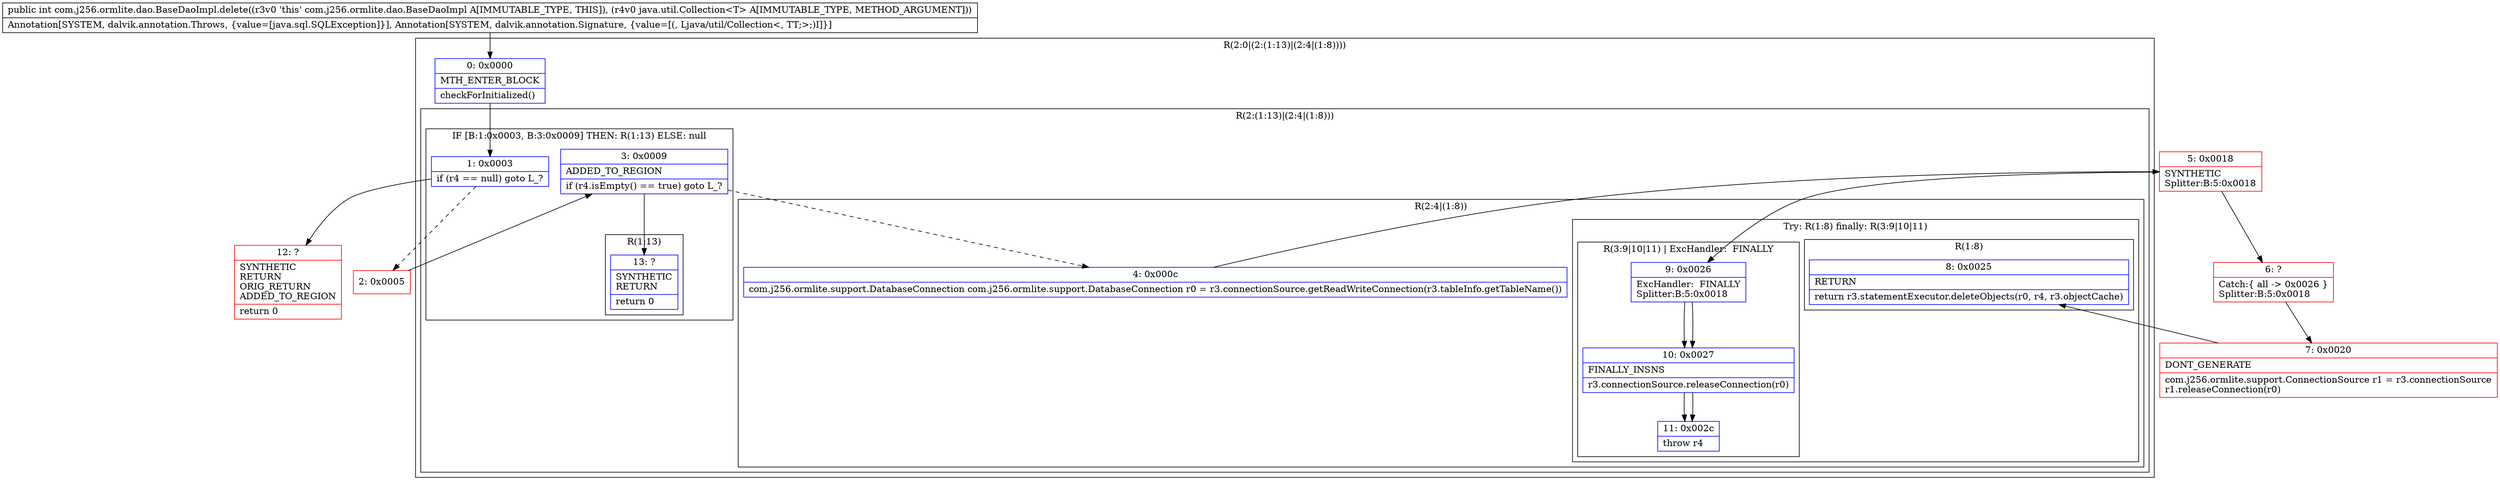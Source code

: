 digraph "CFG forcom.j256.ormlite.dao.BaseDaoImpl.delete(Ljava\/util\/Collection;)I" {
subgraph cluster_Region_1222506832 {
label = "R(2:0|(2:(1:13)|(2:4|(1:8))))";
node [shape=record,color=blue];
Node_0 [shape=record,label="{0\:\ 0x0000|MTH_ENTER_BLOCK\l|checkForInitialized()\l}"];
subgraph cluster_Region_1228179849 {
label = "R(2:(1:13)|(2:4|(1:8)))";
node [shape=record,color=blue];
subgraph cluster_IfRegion_1241183137 {
label = "IF [B:1:0x0003, B:3:0x0009] THEN: R(1:13) ELSE: null";
node [shape=record,color=blue];
Node_1 [shape=record,label="{1\:\ 0x0003|if (r4 == null) goto L_?\l}"];
Node_3 [shape=record,label="{3\:\ 0x0009|ADDED_TO_REGION\l|if (r4.isEmpty() == true) goto L_?\l}"];
subgraph cluster_Region_481250630 {
label = "R(1:13)";
node [shape=record,color=blue];
Node_13 [shape=record,label="{13\:\ ?|SYNTHETIC\lRETURN\l|return 0\l}"];
}
}
subgraph cluster_Region_245409530 {
label = "R(2:4|(1:8))";
node [shape=record,color=blue];
Node_4 [shape=record,label="{4\:\ 0x000c|com.j256.ormlite.support.DatabaseConnection com.j256.ormlite.support.DatabaseConnection r0 = r3.connectionSource.getReadWriteConnection(r3.tableInfo.getTableName())\l}"];
subgraph cluster_TryCatchRegion_1000284410 {
label = "Try: R(1:8) finally: R(3:9|10|11)";
node [shape=record,color=blue];
subgraph cluster_Region_269085578 {
label = "R(1:8)";
node [shape=record,color=blue];
Node_8 [shape=record,label="{8\:\ 0x0025|RETURN\l|return r3.statementExecutor.deleteObjects(r0, r4, r3.objectCache)\l}"];
}
subgraph cluster_Region_592371765 {
label = "R(3:9|10|11) | ExcHandler:  FINALLY\l";
node [shape=record,color=blue];
Node_9 [shape=record,label="{9\:\ 0x0026|ExcHandler:  FINALLY\lSplitter:B:5:0x0018\l}"];
Node_10 [shape=record,label="{10\:\ 0x0027|FINALLY_INSNS\l|r3.connectionSource.releaseConnection(r0)\l}"];
Node_11 [shape=record,label="{11\:\ 0x002c|throw r4\l}"];
}
}
}
}
}
subgraph cluster_Region_592371765 {
label = "R(3:9|10|11) | ExcHandler:  FINALLY\l";
node [shape=record,color=blue];
Node_9 [shape=record,label="{9\:\ 0x0026|ExcHandler:  FINALLY\lSplitter:B:5:0x0018\l}"];
Node_10 [shape=record,label="{10\:\ 0x0027|FINALLY_INSNS\l|r3.connectionSource.releaseConnection(r0)\l}"];
Node_11 [shape=record,label="{11\:\ 0x002c|throw r4\l}"];
}
Node_2 [shape=record,color=red,label="{2\:\ 0x0005}"];
Node_5 [shape=record,color=red,label="{5\:\ 0x0018|SYNTHETIC\lSplitter:B:5:0x0018\l}"];
Node_6 [shape=record,color=red,label="{6\:\ ?|Catch:\{ all \-\> 0x0026 \}\lSplitter:B:5:0x0018\l}"];
Node_7 [shape=record,color=red,label="{7\:\ 0x0020|DONT_GENERATE\l|com.j256.ormlite.support.ConnectionSource r1 = r3.connectionSource\lr1.releaseConnection(r0)\l}"];
Node_12 [shape=record,color=red,label="{12\:\ ?|SYNTHETIC\lRETURN\lORIG_RETURN\lADDED_TO_REGION\l|return 0\l}"];
MethodNode[shape=record,label="{public int com.j256.ormlite.dao.BaseDaoImpl.delete((r3v0 'this' com.j256.ormlite.dao.BaseDaoImpl A[IMMUTABLE_TYPE, THIS]), (r4v0 java.util.Collection\<T\> A[IMMUTABLE_TYPE, METHOD_ARGUMENT]))  | Annotation[SYSTEM, dalvik.annotation.Throws, \{value=[java.sql.SQLException]\}], Annotation[SYSTEM, dalvik.annotation.Signature, \{value=[(, Ljava\/util\/Collection\<, TT;\>;)I]\}]\l}"];
MethodNode -> Node_0;
Node_0 -> Node_1;
Node_1 -> Node_2[style=dashed];
Node_1 -> Node_12;
Node_3 -> Node_4[style=dashed];
Node_3 -> Node_13;
Node_4 -> Node_5;
Node_9 -> Node_10;
Node_10 -> Node_11;
Node_9 -> Node_10;
Node_10 -> Node_11;
Node_2 -> Node_3;
Node_5 -> Node_6;
Node_5 -> Node_9;
Node_6 -> Node_7;
Node_7 -> Node_8;
}

